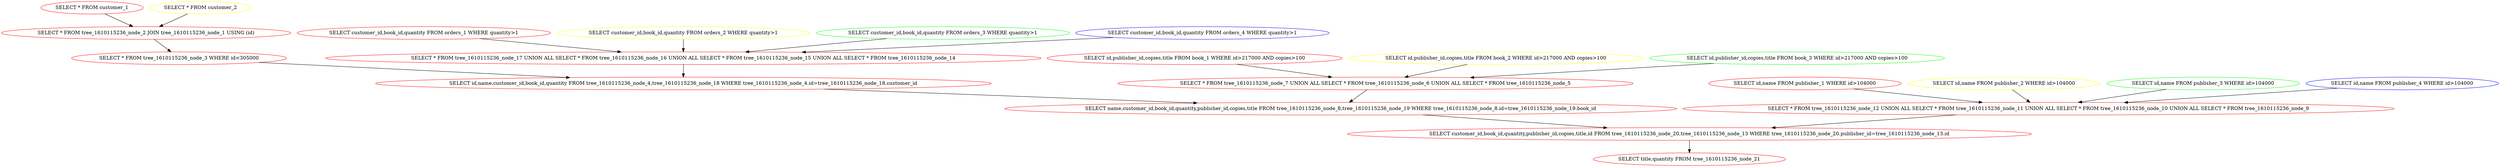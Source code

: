 digraph G {
1[label=1,label="SELECT * FROM customer_1",color=red];
2[label=2,label="SELECT * FROM customer_2",color=yellow];
3[label=3,label="SELECT * FROM tree_1610115236_node_2 JOIN tree_1610115236_node_1 USING (id)",color=red];
2->3;
1->3;
4[label=4,label="SELECT * FROM tree_1610115236_node_3 WHERE id<305000",color=red];
3->4;
5[label=5,label="SELECT id,publisher_id,copies,title FROM book_1 WHERE id>217000 AND copies>100",color=red];
6[label=6,label="SELECT id,publisher_id,copies,title FROM book_2 WHERE id>217000 AND copies>100",color=yellow];
7[label=7,label="SELECT id,publisher_id,copies,title FROM book_3 WHERE id>217000 AND copies>100",color=green];
8[label=8,label="SELECT * FROM tree_1610115236_node_7 UNION ALL SELECT * FROM tree_1610115236_node_6 UNION ALL SELECT * FROM tree_1610115236_node_5",color=red];
7->8;
6->8;
5->8;
9[label=9,label="SELECT id,name FROM publisher_1 WHERE id>104000",color=red];
10[label=10,label="SELECT id,name FROM publisher_2 WHERE id>104000",color=yellow];
11[label=11,label="SELECT id,name FROM publisher_3 WHERE id>104000",color=green];
12[label=12,label="SELECT id,name FROM publisher_4 WHERE id>104000",color=blue];
13[label=13,label="SELECT * FROM tree_1610115236_node_12 UNION ALL SELECT * FROM tree_1610115236_node_11 UNION ALL SELECT * FROM tree_1610115236_node_10 UNION ALL SELECT * FROM tree_1610115236_node_9",color=red];
12->13;
11->13;
10->13;
9->13;
14[label=14,label="SELECT customer_id,book_id,quantity FROM orders_1 WHERE quantity>1",color=red];
15[label=15,label="SELECT customer_id,book_id,quantity FROM orders_2 WHERE quantity>1",color=yellow];
16[label=16,label="SELECT customer_id,book_id,quantity FROM orders_3 WHERE quantity>1",color=green];
17[label=17,label="SELECT customer_id,book_id,quantity FROM orders_4 WHERE quantity>1",color=blue];
18[label=18,label="SELECT * FROM tree_1610115236_node_17 UNION ALL SELECT * FROM tree_1610115236_node_16 UNION ALL SELECT * FROM tree_1610115236_node_15 UNION ALL SELECT * FROM tree_1610115236_node_14",color=red];
17->18;
16->18;
15->18;
14->18;
19[label=19,label="SELECT id,name,customer_id,book_id,quantity FROM tree_1610115236_node_4,tree_1610115236_node_18 WHERE tree_1610115236_node_4.id=tree_1610115236_node_18.customer_id",color=red];
4->19;
18->19;
20[label=20,label="SELECT name,customer_id,book_id,quantity,publisher_id,copies,title FROM tree_1610115236_node_8,tree_1610115236_node_19 WHERE tree_1610115236_node_8.id=tree_1610115236_node_19.book_id",color=red];
8->20;
19->20;
21[label=21,label="SELECT customer_id,book_id,quantity,publisher_id,copies,title,id FROM tree_1610115236_node_20,tree_1610115236_node_13 WHERE tree_1610115236_node_20.publisher_id=tree_1610115236_node_13.id",color=red];
20->21;
13->21;
22[label=22,label="SELECT title,quantity FROM tree_1610115236_node_21",color=red];
21->22;
}
